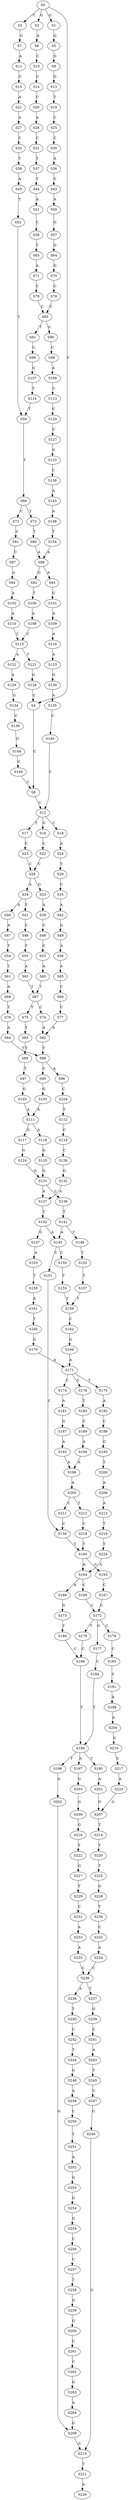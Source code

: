 strict digraph  {
	S0 -> S1 [ label = G ];
	S0 -> S2 [ label = G ];
	S0 -> S3 [ label = C ];
	S0 -> S4 [ label = C ];
	S1 -> S5 [ label = G ];
	S2 -> S6 [ label = A ];
	S3 -> S7 [ label = G ];
	S4 -> S8 [ label = C ];
	S5 -> S9 [ label = G ];
	S6 -> S10 [ label = C ];
	S7 -> S11 [ label = A ];
	S8 -> S12 [ label = C ];
	S9 -> S13 [ label = G ];
	S10 -> S14 [ label = C ];
	S11 -> S15 [ label = C ];
	S12 -> S16 [ label = G ];
	S12 -> S17 [ label = T ];
	S12 -> S18 [ label = C ];
	S13 -> S19 [ label = T ];
	S14 -> S20 [ label = C ];
	S15 -> S21 [ label = A ];
	S16 -> S22 [ label = C ];
	S17 -> S23 [ label = C ];
	S18 -> S24 [ label = A ];
	S19 -> S25 [ label = C ];
	S20 -> S26 [ label = A ];
	S21 -> S27 [ label = A ];
	S22 -> S28 [ label = C ];
	S23 -> S28 [ label = C ];
	S24 -> S29 [ label = T ];
	S25 -> S30 [ label = C ];
	S26 -> S31 [ label = C ];
	S27 -> S32 [ label = C ];
	S28 -> S33 [ label = G ];
	S28 -> S34 [ label = A ];
	S29 -> S35 [ label = C ];
	S30 -> S36 [ label = A ];
	S31 -> S37 [ label = T ];
	S32 -> S38 [ label = T ];
	S33 -> S39 [ label = A ];
	S34 -> S40 [ label = A ];
	S34 -> S41 [ label = T ];
	S35 -> S42 [ label = A ];
	S36 -> S43 [ label = C ];
	S37 -> S44 [ label = T ];
	S38 -> S45 [ label = A ];
	S39 -> S46 [ label = C ];
	S40 -> S47 [ label = A ];
	S41 -> S48 [ label = C ];
	S42 -> S49 [ label = G ];
	S43 -> S50 [ label = A ];
	S44 -> S51 [ label = A ];
	S45 -> S52 [ label = T ];
	S46 -> S53 [ label = C ];
	S47 -> S54 [ label = T ];
	S48 -> S55 [ label = T ];
	S49 -> S56 [ label = A ];
	S50 -> S57 [ label = G ];
	S51 -> S58 [ label = C ];
	S52 -> S59 [ label = T ];
	S53 -> S60 [ label = A ];
	S54 -> S61 [ label = T ];
	S55 -> S62 [ label = A ];
	S56 -> S63 [ label = A ];
	S57 -> S64 [ label = G ];
	S58 -> S65 [ label = T ];
	S59 -> S66 [ label = T ];
	S60 -> S67 [ label = T ];
	S61 -> S68 [ label = A ];
	S62 -> S67 [ label = T ];
	S63 -> S69 [ label = C ];
	S64 -> S70 [ label = G ];
	S65 -> S71 [ label = A ];
	S66 -> S72 [ label = T ];
	S66 -> S73 [ label = C ];
	S67 -> S74 [ label = C ];
	S67 -> S75 [ label = T ];
	S68 -> S76 [ label = T ];
	S69 -> S77 [ label = C ];
	S70 -> S78 [ label = C ];
	S71 -> S79 [ label = C ];
	S72 -> S80 [ label = T ];
	S73 -> S81 [ label = C ];
	S74 -> S82 [ label = A ];
	S75 -> S83 [ label = T ];
	S76 -> S84 [ label = A ];
	S77 -> S82 [ label = A ];
	S78 -> S85 [ label = C ];
	S79 -> S85 [ label = C ];
	S80 -> S86 [ label = A ];
	S81 -> S87 [ label = C ];
	S82 -> S88 [ label = T ];
	S83 -> S89 [ label = T ];
	S84 -> S88 [ label = T ];
	S85 -> S90 [ label = G ];
	S85 -> S91 [ label = T ];
	S86 -> S92 [ label = G ];
	S86 -> S93 [ label = A ];
	S87 -> S94 [ label = A ];
	S88 -> S95 [ label = C ];
	S88 -> S96 [ label = A ];
	S89 -> S97 [ label = T ];
	S90 -> S98 [ label = C ];
	S91 -> S99 [ label = C ];
	S92 -> S100 [ label = T ];
	S93 -> S101 [ label = G ];
	S94 -> S102 [ label = A ];
	S95 -> S103 [ label = G ];
	S96 -> S104 [ label = C ];
	S97 -> S105 [ label = G ];
	S98 -> S106 [ label = A ];
	S99 -> S107 [ label = G ];
	S100 -> S108 [ label = A ];
	S101 -> S109 [ label = A ];
	S102 -> S110 [ label = A ];
	S103 -> S111 [ label = A ];
	S104 -> S112 [ label = T ];
	S105 -> S111 [ label = A ];
	S106 -> S113 [ label = C ];
	S107 -> S114 [ label = T ];
	S108 -> S115 [ label = C ];
	S109 -> S116 [ label = A ];
	S110 -> S115 [ label = C ];
	S111 -> S117 [ label = G ];
	S111 -> S118 [ label = A ];
	S112 -> S119 [ label = C ];
	S113 -> S120 [ label = C ];
	S114 -> S59 [ label = T ];
	S115 -> S121 [ label = T ];
	S115 -> S122 [ label = A ];
	S116 -> S123 [ label = A ];
	S117 -> S124 [ label = G ];
	S118 -> S125 [ label = G ];
	S119 -> S126 [ label = C ];
	S120 -> S127 [ label = C ];
	S121 -> S128 [ label = G ];
	S122 -> S129 [ label = A ];
	S123 -> S130 [ label = G ];
	S124 -> S131 [ label = G ];
	S125 -> S131 [ label = G ];
	S126 -> S132 [ label = G ];
	S127 -> S133 [ label = G ];
	S128 -> S4 [ label = C ];
	S129 -> S134 [ label = G ];
	S130 -> S135 [ label = A ];
	S131 -> S136 [ label = C ];
	S131 -> S137 [ label = A ];
	S132 -> S137 [ label = A ];
	S133 -> S138 [ label = C ];
	S134 -> S139 [ label = C ];
	S135 -> S140 [ label = C ];
	S136 -> S141 [ label = T ];
	S137 -> S142 [ label = T ];
	S138 -> S143 [ label = A ];
	S139 -> S144 [ label = G ];
	S140 -> S12 [ label = C ];
	S141 -> S145 [ label = A ];
	S141 -> S146 [ label = T ];
	S142 -> S147 [ label = G ];
	S142 -> S145 [ label = A ];
	S143 -> S148 [ label = A ];
	S144 -> S149 [ label = C ];
	S145 -> S150 [ label = C ];
	S145 -> S151 [ label = C ];
	S146 -> S152 [ label = T ];
	S147 -> S153 [ label = A ];
	S148 -> S154 [ label = T ];
	S149 -> S8 [ label = C ];
	S150 -> S155 [ label = T ];
	S151 -> S156 [ label = C ];
	S152 -> S157 [ label = T ];
	S153 -> S158 [ label = T ];
	S154 -> S86 [ label = A ];
	S155 -> S159 [ label = T ];
	S156 -> S160 [ label = T ];
	S157 -> S159 [ label = T ];
	S158 -> S161 [ label = A ];
	S159 -> S162 [ label = C ];
	S160 -> S163 [ label = G ];
	S160 -> S164 [ label = A ];
	S161 -> S165 [ label = T ];
	S162 -> S166 [ label = G ];
	S163 -> S167 [ label = C ];
	S164 -> S168 [ label = A ];
	S164 -> S169 [ label = C ];
	S165 -> S170 [ label = G ];
	S166 -> S171 [ label = A ];
	S167 -> S172 [ label = C ];
	S168 -> S173 [ label = G ];
	S169 -> S172 [ label = C ];
	S170 -> S171 [ label = A ];
	S171 -> S174 [ label = C ];
	S171 -> S175 [ label = T ];
	S171 -> S176 [ label = C ];
	S172 -> S177 [ label = G ];
	S172 -> S178 [ label = C ];
	S172 -> S179 [ label = T ];
	S173 -> S180 [ label = T ];
	S174 -> S181 [ label = A ];
	S175 -> S182 [ label = A ];
	S176 -> S183 [ label = T ];
	S177 -> S184 [ label = C ];
	S178 -> S185 [ label = C ];
	S179 -> S186 [ label = C ];
	S180 -> S186 [ label = C ];
	S181 -> S187 [ label = G ];
	S182 -> S188 [ label = C ];
	S183 -> S189 [ label = C ];
	S184 -> S190 [ label = T ];
	S185 -> S191 [ label = C ];
	S186 -> S190 [ label = T ];
	S187 -> S192 [ label = A ];
	S188 -> S193 [ label = G ];
	S189 -> S194 [ label = A ];
	S190 -> S195 [ label = T ];
	S190 -> S196 [ label = T ];
	S190 -> S197 [ label = A ];
	S191 -> S198 [ label = A ];
	S192 -> S199 [ label = A ];
	S193 -> S200 [ label = T ];
	S194 -> S199 [ label = A ];
	S195 -> S201 [ label = A ];
	S196 -> S202 [ label = A ];
	S197 -> S203 [ label = G ];
	S198 -> S204 [ label = A ];
	S199 -> S205 [ label = A ];
	S200 -> S206 [ label = A ];
	S201 -> S207 [ label = G ];
	S202 -> S208 [ label = G ];
	S203 -> S209 [ label = G ];
	S204 -> S210 [ label = G ];
	S205 -> S211 [ label = C ];
	S205 -> S212 [ label = T ];
	S206 -> S213 [ label = A ];
	S207 -> S214 [ label = T ];
	S208 -> S215 [ label = G ];
	S209 -> S216 [ label = G ];
	S210 -> S217 [ label = C ];
	S211 -> S156 [ label = C ];
	S212 -> S218 [ label = C ];
	S213 -> S219 [ label = T ];
	S214 -> S220 [ label = T ];
	S215 -> S221 [ label = T ];
	S216 -> S222 [ label = T ];
	S217 -> S223 [ label = A ];
	S218 -> S160 [ label = T ];
	S219 -> S224 [ label = T ];
	S220 -> S225 [ label = T ];
	S221 -> S226 [ label = A ];
	S222 -> S227 [ label = G ];
	S223 -> S207 [ label = G ];
	S224 -> S164 [ label = A ];
	S225 -> S228 [ label = G ];
	S227 -> S229 [ label = T ];
	S228 -> S230 [ label = T ];
	S229 -> S231 [ label = C ];
	S230 -> S232 [ label = C ];
	S231 -> S233 [ label = A ];
	S232 -> S234 [ label = A ];
	S233 -> S235 [ label = A ];
	S234 -> S236 [ label = C ];
	S235 -> S236 [ label = C ];
	S236 -> S237 [ label = T ];
	S236 -> S238 [ label = A ];
	S237 -> S239 [ label = G ];
	S238 -> S240 [ label = T ];
	S239 -> S241 [ label = C ];
	S240 -> S242 [ label = C ];
	S241 -> S243 [ label = A ];
	S242 -> S244 [ label = T ];
	S243 -> S245 [ label = T ];
	S244 -> S246 [ label = G ];
	S245 -> S247 [ label = C ];
	S246 -> S248 [ label = A ];
	S247 -> S249 [ label = G ];
	S248 -> S250 [ label = C ];
	S249 -> S215 [ label = G ];
	S250 -> S251 [ label = T ];
	S251 -> S252 [ label = A ];
	S252 -> S253 [ label = G ];
	S253 -> S254 [ label = G ];
	S254 -> S255 [ label = G ];
	S255 -> S256 [ label = C ];
	S256 -> S257 [ label = C ];
	S257 -> S258 [ label = T ];
	S258 -> S259 [ label = G ];
	S259 -> S260 [ label = G ];
	S260 -> S261 [ label = C ];
	S261 -> S262 [ label = C ];
	S262 -> S263 [ label = G ];
	S263 -> S264 [ label = A ];
	S264 -> S208 [ label = G ];
}
